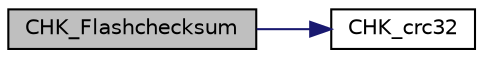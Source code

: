 digraph "CHK_Flashchecksum"
{
  edge [fontname="Helvetica",fontsize="10",labelfontname="Helvetica",labelfontsize="10"];
  node [fontname="Helvetica",fontsize="10",shape=record];
  rankdir="LR";
  Node4 [label="CHK_Flashchecksum",height=0.2,width=0.4,color="black", fillcolor="grey75", style="filled", fontcolor="black"];
  Node4 -> Node5 [color="midnightblue",fontsize="10",style="solid",fontname="Helvetica"];
  Node5 [label="CHK_crc32",height=0.2,width=0.4,color="black", fillcolor="white", style="filled",URL="$chksum_8c.html#a45d3a9fdb49e56d5762df7bc259eb9e1",tooltip="CHK_crc32 provides crc32 algorithm. "];
}
